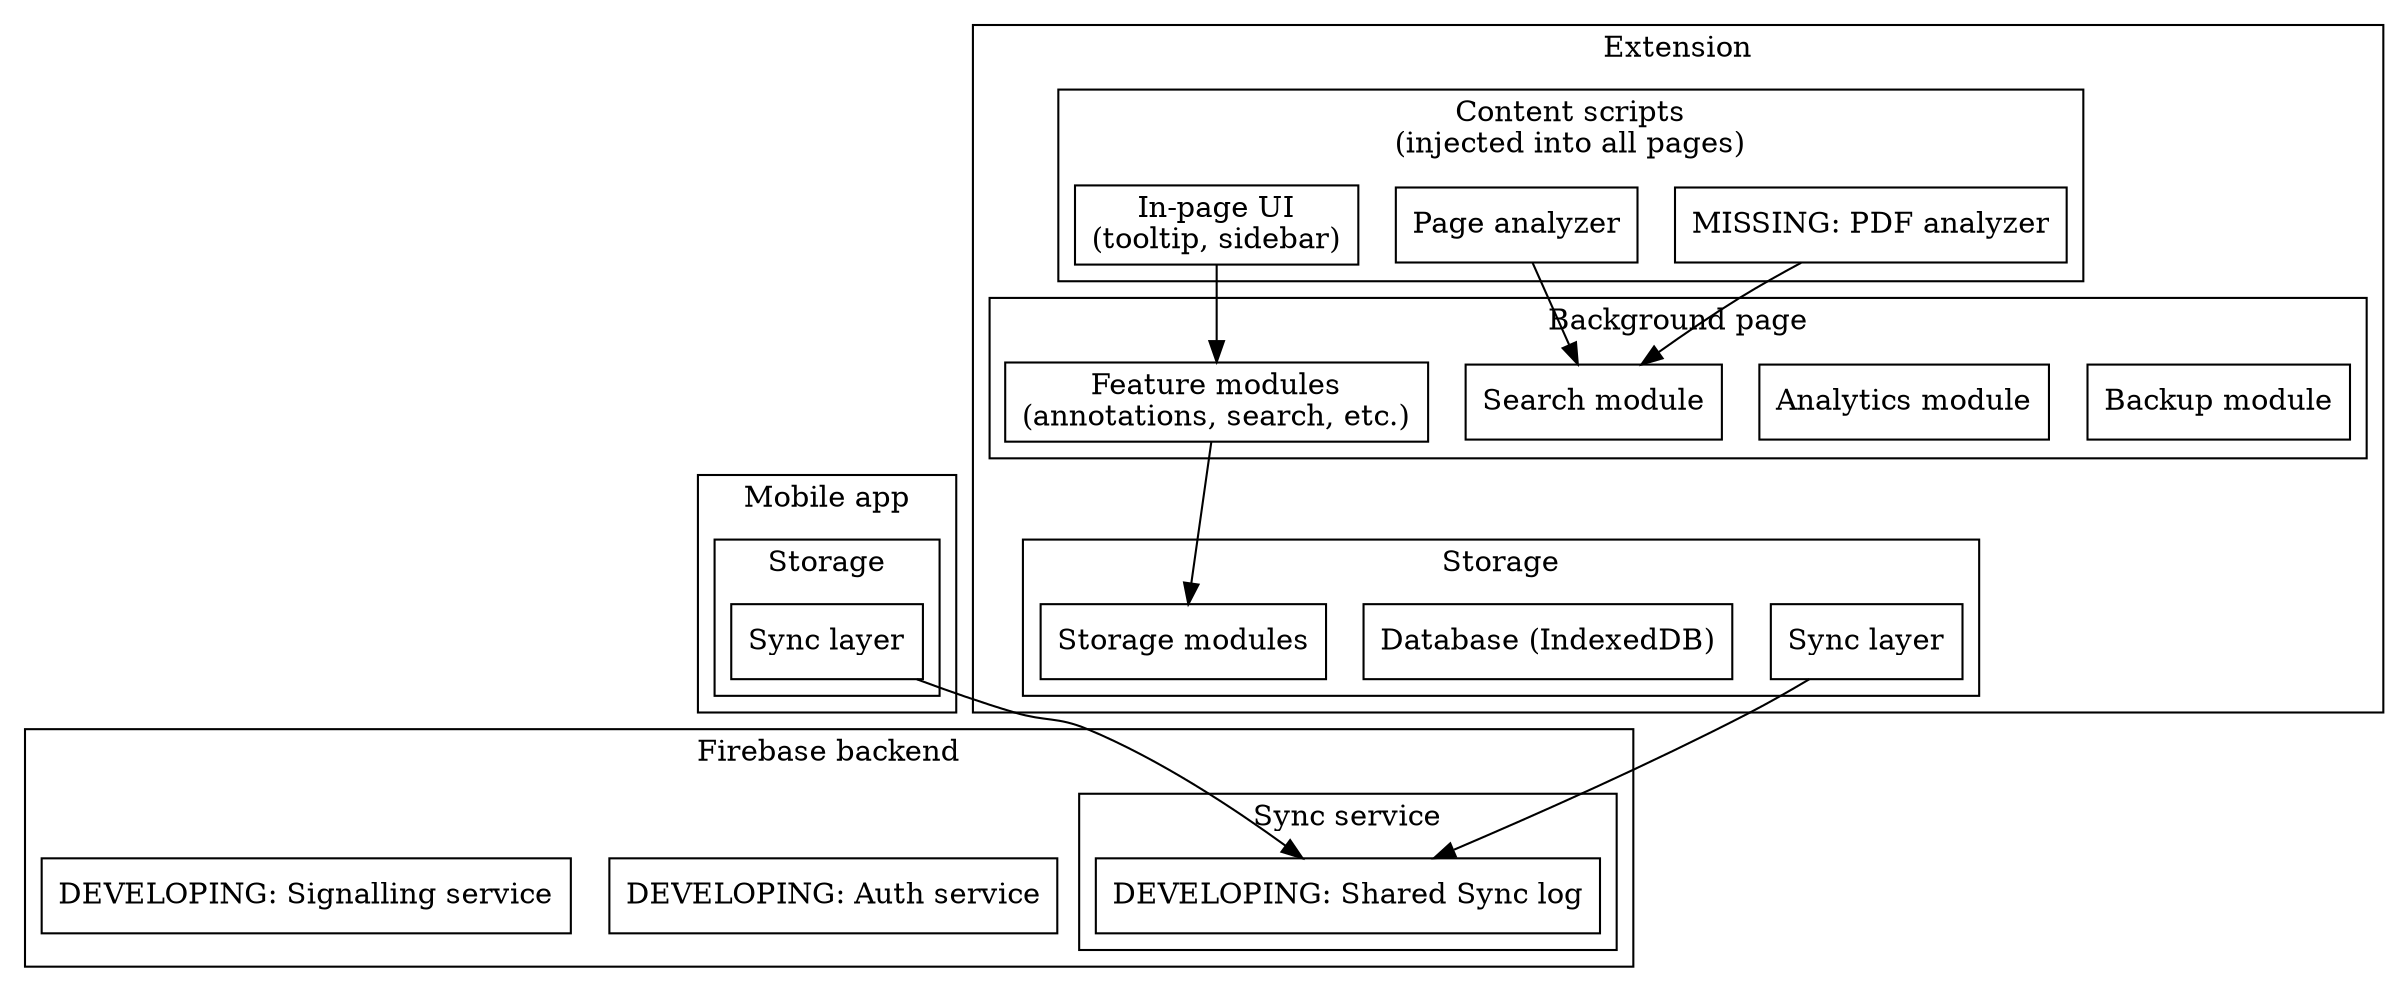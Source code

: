 digraph G {
    node [
        shape=rect;
    ];

    subgraph cluster_extension {
        label="Extension";
        color="#FFF"
        
        subgraph cluster_extension_storage {
            label="Storage";

            exension_sync [label="Sync layer"];
            extension_database [label="Database (IndexedDB)"];
            extension_storage_modules [label="Storage modules"];
        }

        subgraph cluster_background_page {
            label="Background page";
            
            extension_backup_module [label="Backup module"];
            extension_analytics [label="Analytics module"];
            extension_search_module [label="Search module"];
            extension_feature_modules [label="Feature modules\n(annotations, search, etc.)"];
        }

        subgraph cluster_content_scripts {
            label="Content scripts\n(injected into all pages)";

            extension_page_analyzer [label="Page analyzer"];
            extension_in_page_ui [label="In-page UI\n(tooltip, sidebar)"];
            extension_pdf_analyzer [label="MISSING: PDF analyzer"];
        }

        extension_in_page_ui -> extension_feature_modules;
        extension_pdf_analyzer -> extension_search_module;
        extension_page_analyzer -> extension_search_module;
        extension_feature_modules -> extension_storage_modules;
    }

    subgraph cluster_mobile {
        label="Mobile app"

        subgraph cluster_app_storage {
            label="Storage";

            app_sync [label="Sync layer"];
        }
    }

    subgraph cluster_firebase_backend {
        label="Firebase backend";

        auth_service [label="DEVELOPING: Auth service"];
        signalling_service [label="DEVELOPING: Signalling service"];

        subgraph cluster_sync_service {
            label="Sync service";

            shared_sync_log [label="DEVELOPING: Shared Sync log"];
        }
    }

    subgraph cluster_aws_backend {
        subgraph cluster_direct_linking_service {

        }

        subgraph cluster_memex_root_service {
            
        }
    }


    subgraph cluster_backup_backends {

    }

    exension_sync -> shared_sync_log;
    app_sync -> shared_sync_log;
}